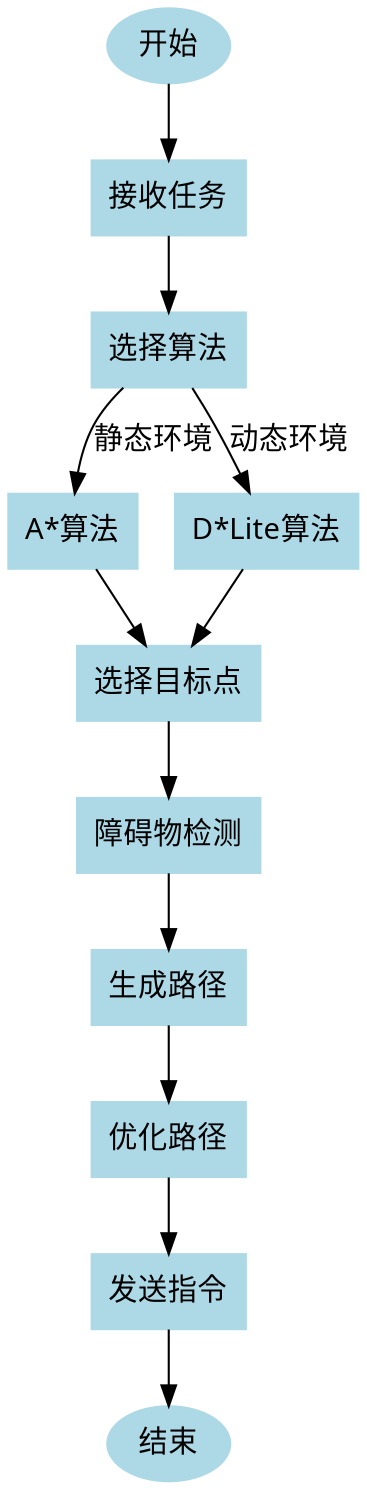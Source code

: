 digraph NavigatorFlow {
  rankdir=TB;
  node [shape=rectangle, style=filled, color=lightblue, fontname="Microsoft YaHei"];
  edge [fontname="Microsoft YaHei"];
  
  start [label="开始", shape=ellipse];
  receiveTask [label="接收任务"];
  selectAlgorithm [label="选择算法"];
  aStar [label="A*算法"];
  dLite [label="D*Lite算法"];
  selectTarget [label="选择目标点"];
  detectObstacle [label="障碍物检测"];
  generatePath [label="生成路径"];
  optimizePath [label="优化路径"];
  sendInstruction [label="发送指令"];
  end [label="结束", shape=ellipse];
  
  start -> receiveTask;
  receiveTask -> selectAlgorithm;
  selectAlgorithm -> aStar [label="静态环境"];
  selectAlgorithm -> dLite [label="动态环境"];
  aStar -> selectTarget;
  dLite -> selectTarget;
  selectTarget -> detectObstacle;
  detectObstacle -> generatePath;
  generatePath -> optimizePath;
  optimizePath -> sendInstruction;
  sendInstruction -> end;
}